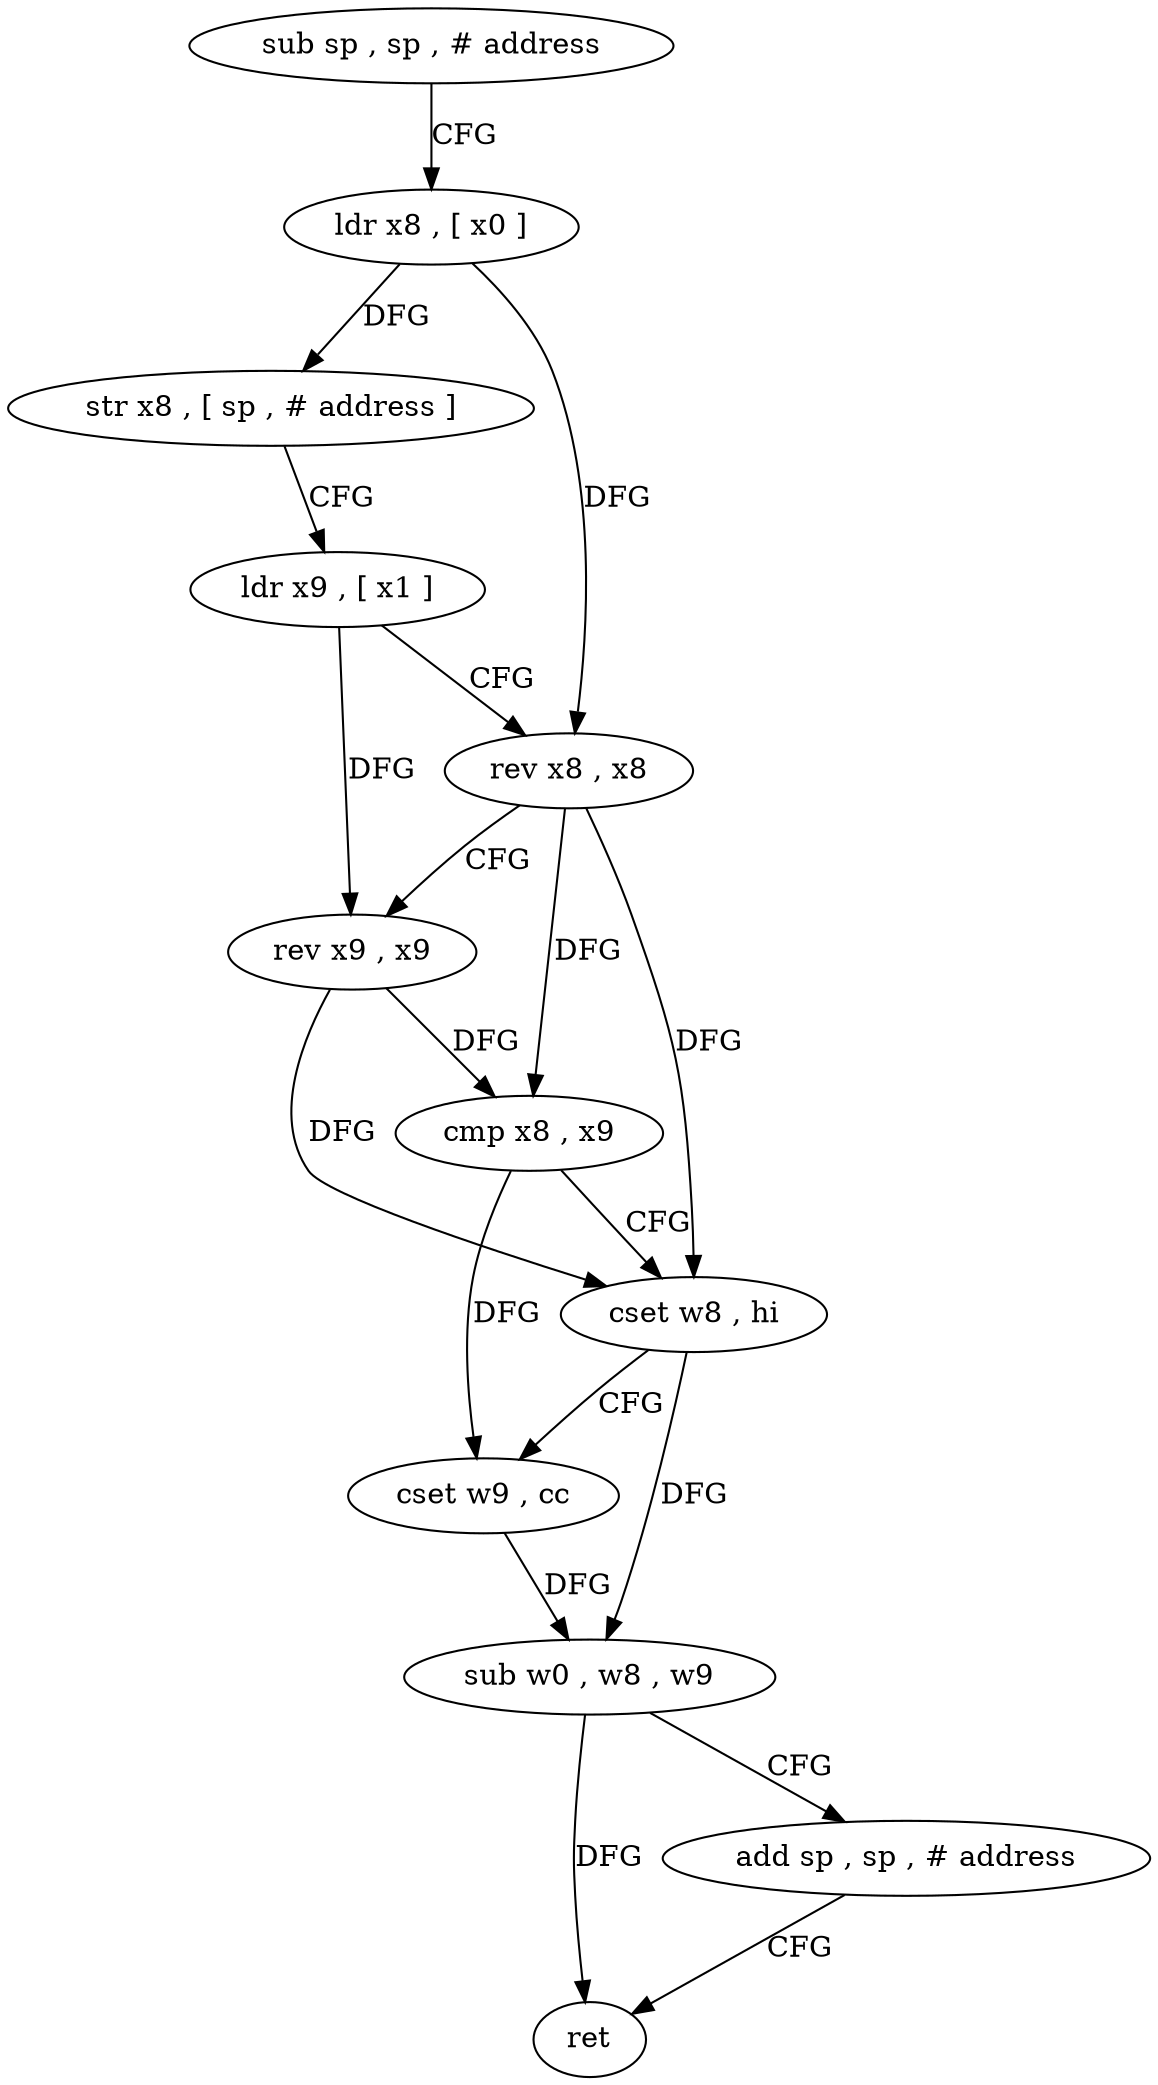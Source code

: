 digraph "func" {
"4226648" [label = "sub sp , sp , # address" ]
"4226652" [label = "ldr x8 , [ x0 ]" ]
"4226656" [label = "str x8 , [ sp , # address ]" ]
"4226660" [label = "ldr x9 , [ x1 ]" ]
"4226664" [label = "rev x8 , x8" ]
"4226668" [label = "rev x9 , x9" ]
"4226672" [label = "cmp x8 , x9" ]
"4226676" [label = "cset w8 , hi" ]
"4226680" [label = "cset w9 , cc" ]
"4226684" [label = "sub w0 , w8 , w9" ]
"4226688" [label = "add sp , sp , # address" ]
"4226692" [label = "ret" ]
"4226648" -> "4226652" [ label = "CFG" ]
"4226652" -> "4226656" [ label = "DFG" ]
"4226652" -> "4226664" [ label = "DFG" ]
"4226656" -> "4226660" [ label = "CFG" ]
"4226660" -> "4226664" [ label = "CFG" ]
"4226660" -> "4226668" [ label = "DFG" ]
"4226664" -> "4226668" [ label = "CFG" ]
"4226664" -> "4226672" [ label = "DFG" ]
"4226664" -> "4226676" [ label = "DFG" ]
"4226668" -> "4226672" [ label = "DFG" ]
"4226668" -> "4226676" [ label = "DFG" ]
"4226672" -> "4226676" [ label = "CFG" ]
"4226672" -> "4226680" [ label = "DFG" ]
"4226676" -> "4226680" [ label = "CFG" ]
"4226676" -> "4226684" [ label = "DFG" ]
"4226680" -> "4226684" [ label = "DFG" ]
"4226684" -> "4226688" [ label = "CFG" ]
"4226684" -> "4226692" [ label = "DFG" ]
"4226688" -> "4226692" [ label = "CFG" ]
}

